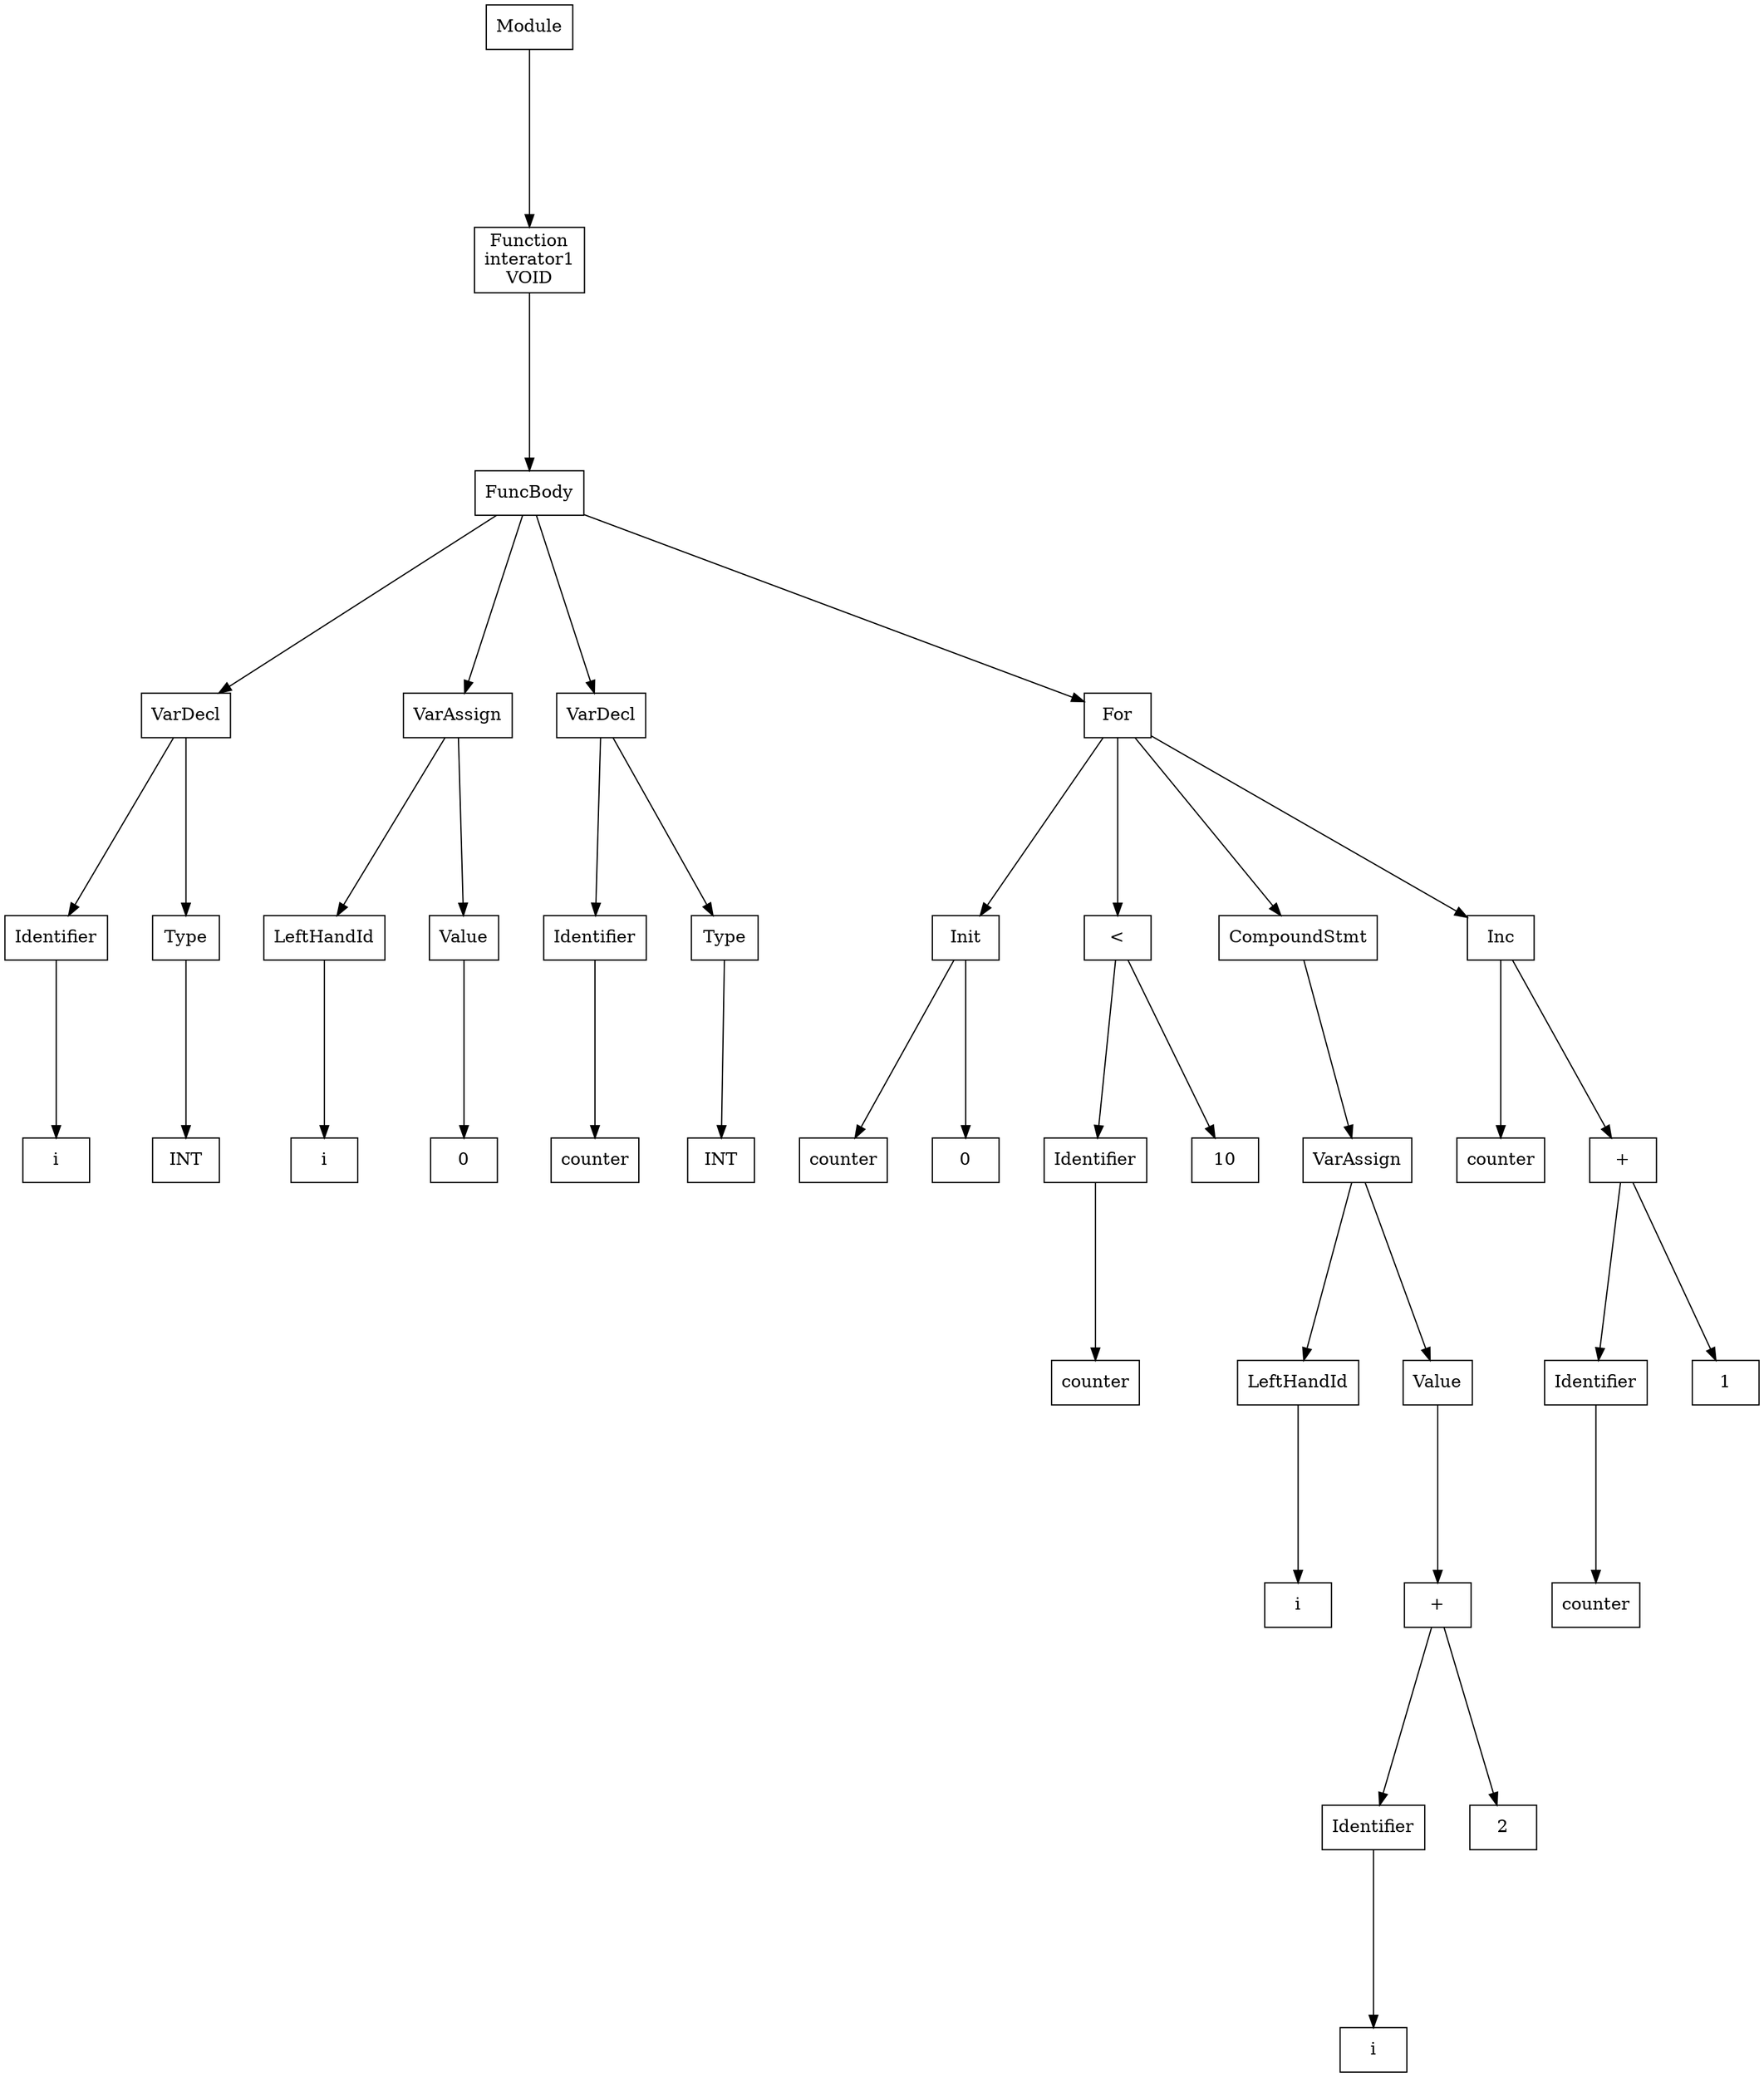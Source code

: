 digraph {
node [shape=box];
graph [ordering="out", overlap = false, nodesep="0.5", ranksep="2"];
node0 [label="Module"];
node1 [label="Function\ninterator1\nVOID"];
node2 [label="FuncBody"];
node3 [label="VarDecl"];
node4 [label="Identifier"];
node5 [label="i"];
node6 [label="Type"];
node7 [label="INT"];
node8 [label="VarAssign"];
node9 [label="LeftHandId"];
node10 [label="i"];
node11 [label="Value"];
node12 [label="0"];
node13 [label="VarDecl"];
node14 [label="Identifier"];
node15 [label="counter"];
node16 [label="Type"];
node17 [label="INT"];
node18 [label="For"];
node19 [label="Init"];
node20 [label="counter"];
node21 [label="0"];
node22 [label="\<"];
node23 [label="Identifier"];
node24 [label="counter"];
node25 [label="10"];
node26 [label="CompoundStmt"];
node27 [label="VarAssign"];
node28 [label="LeftHandId"];
node29 [label="i"];
node30 [label="Value"];
node31 [label="+"];
node32 [label="Identifier"];
node33 [label="i"];
node34 [label="2"];
node35 [label="Inc"];
node36 [label="counter"];
node37 [label="+"];
node38 [label="Identifier"];
node39 [label="counter"];
node40 [label="1"];
node1 -> node2;
node4 -> node5;
node3 -> node4;
node6 -> node7;
node3 -> node6;
node2 -> node3;
node9 -> node10;
node8 -> node9;
node8 -> node11;
node11 -> node12;
node2 -> node8;
node14 -> node15;
node13 -> node14;
node16 -> node17;
node13 -> node16;
node2 -> node13;
node23 -> node24;
node22 -> node23;
node22 -> node25;
node28 -> node29;
node32 -> node33;
node31 -> node32;
node31 -> node34;
node27 -> node28;
node27 -> node30;
node30 -> node31;
node26 -> node27;
node38 -> node39;
node37 -> node38;
node37 -> node40;
node18 -> node19;
node18 -> node22;
node18 -> node26;
node18 -> node35;
node19 -> node20;
node19 -> node21;
node35 -> node36;
node35 -> node37;
node2 -> node18;
node0 -> node1;
}
